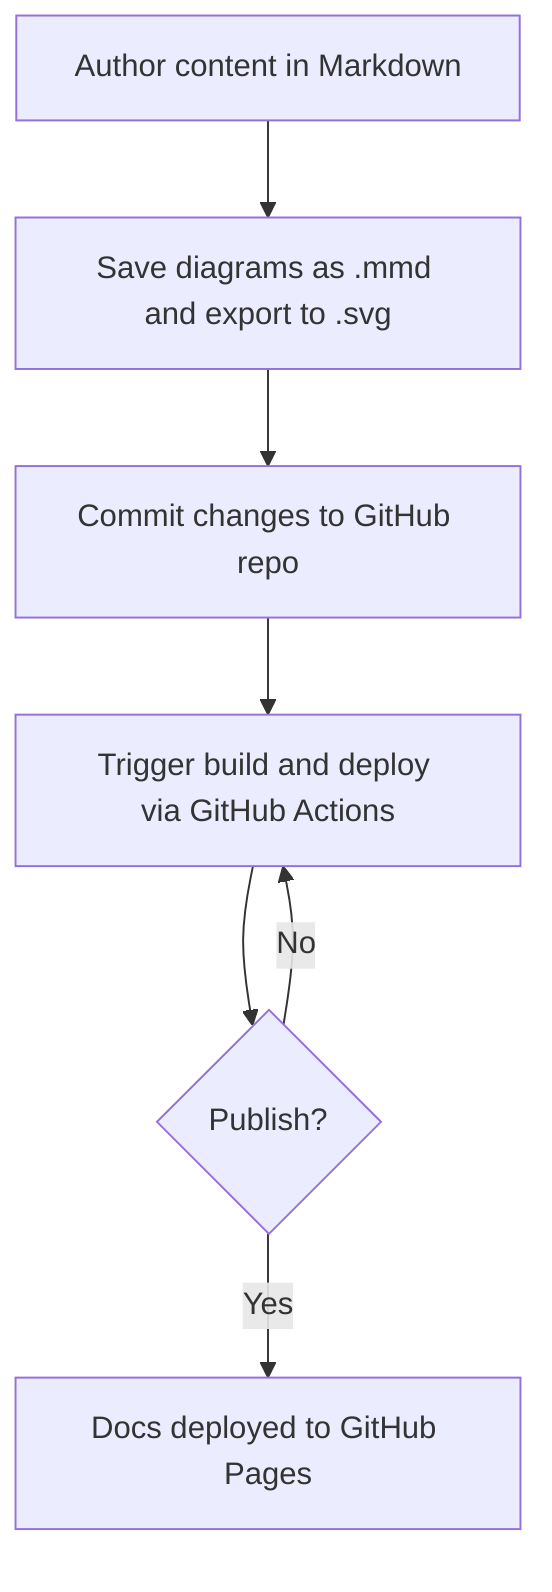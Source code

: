 %% docs-pipeline.mmd
flowchart TD
  A[Author content in Markdown] --> B[Save diagrams as .mmd and export to .svg]
  B --> C[Commit changes to GitHub repo]
  C --> D[Trigger build and deploy via GitHub Actions]
  D --> E{Publish?}
  E -- Yes --> F[Docs deployed to GitHub Pages]
  E -- No --> D